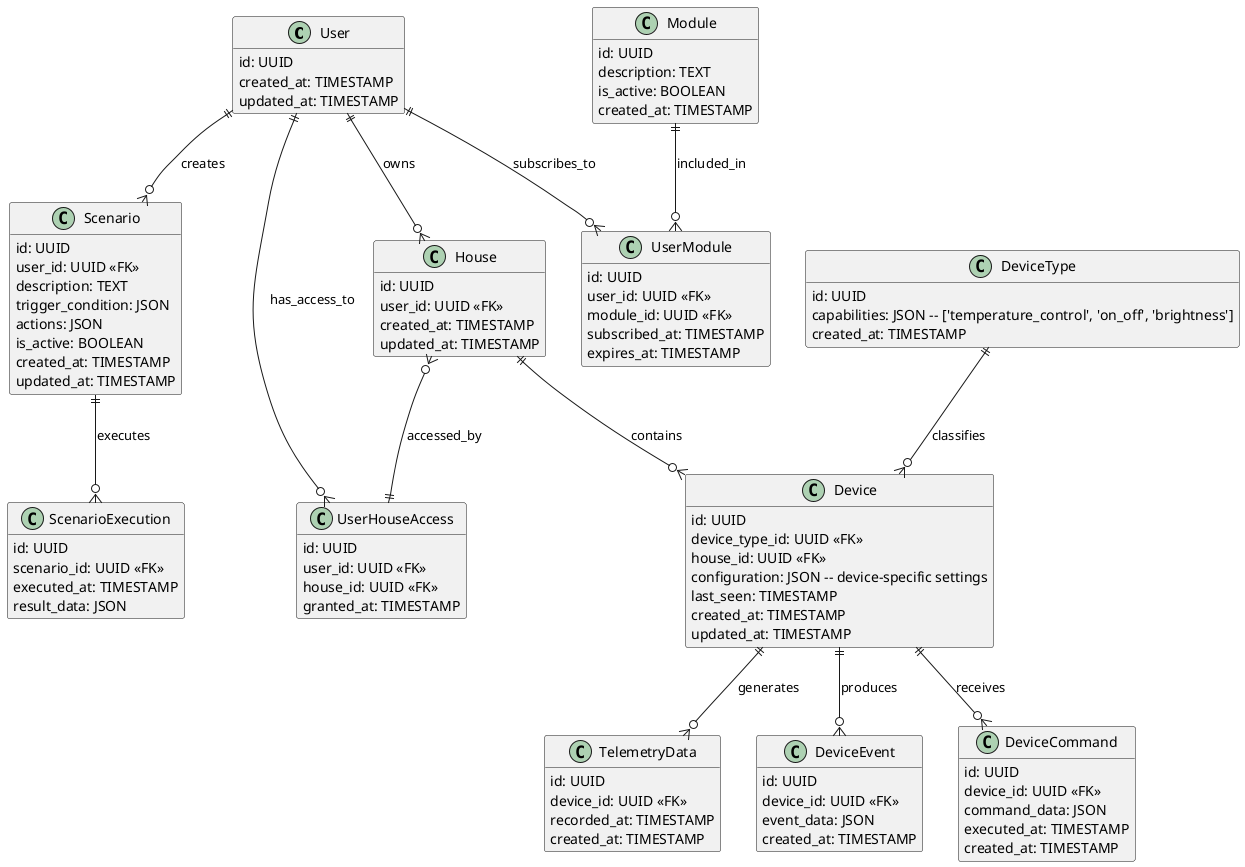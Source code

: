 plantuml
@startuml SmartHome ER Diagram
!define ENTITY class
!define PRIMARY_KEY {field}
!define FOREIGN_KEY {method}

hide methods
hide empty members

' ========== CORE ENTITIES ==========

ENTITY User {
  PRIMARY_KEY id: UUID
  email: VARCHAR(255)
  password_hash: VARCHAR(255)
  first_name: VARCHAR(100)
  last_name: VARCHAR(100)
  phone: VARCHAR(20)
  created_at: TIMESTAMP
  updated_at: TIMESTAMP
  status: VARCHAR(20) -- 'active', 'inactive', 'suspended'
}

ENTITY House {
  PRIMARY_KEY id: UUID
  user_id: UUID <<FK>>
  name: VARCHAR(100)
  address: VARCHAR(500)
  city: VARCHAR(100)
  country: VARCHAR(100)
  timezone: VARCHAR(50)
  created_at: TIMESTAMP
  updated_at: TIMESTAMP
}

ENTITY DeviceType {
  PRIMARY_KEY id: UUID
  name: VARCHAR(100) -- 'thermostat', 'smart_bulb', 'camera'
  category: VARCHAR(50) -- 'heating', 'lighting', 'security'
  manufacturer: VARCHAR(100)
  model: VARCHAR(100)
  capabilities: JSON -- ['temperature_control', 'on_off', 'brightness']
  protocol: VARCHAR(50) -- 'mqtt', 'http', 'zigbee'
  created_at: TIMESTAMP
}

ENTITY Device {
  PRIMARY_KEY id: UUID
  device_type_id: UUID <<FK>>
  house_id: UUID <<FK>>
  name: VARCHAR(100)
  serial_number: VARCHAR(100)
  location: VARCHAR(200) -- 'living_room', 'bedroom', 'kitchen'
  status: VARCHAR(20) -- 'online', 'offline', 'error'
  configuration: JSON -- device-specific settings
  last_seen: TIMESTAMP
  created_at: TIMESTAMP
  updated_at: TIMESTAMP
}

ENTITY Module {
  PRIMARY_KEY id: UUID
  name: VARCHAR(100) -- 'heating', 'lighting', 'security'
  description: TEXT
  price_monthly: DECIMAL(10,2)
  is_active: BOOLEAN
  created_at: TIMESTAMP
}

' ========== TELEMETRY & MONITORING ==========

ENTITY TelemetryData {
  PRIMARY_KEY id: UUID
  device_id: UUID <<FK>>
  metric_type: VARCHAR(50) -- 'temperature', 'humidity', 'power_consumption'
  value: DECIMAL(10,4)
  unit: VARCHAR(20) -- 'celsius', 'percent', 'watt'
  recorded_at: TIMESTAMP
  created_at: TIMESTAMP
}

ENTITY DeviceEvent {
  PRIMARY_KEY id: UUID
  device_id: UUID <<FK>>
  event_type: VARCHAR(50) -- 'status_change', 'error', 'command_executed'
  event_data: JSON
  severity: VARCHAR(20) -- 'info', 'warning', 'error'
  created_at: TIMESTAMP
}

' ========== AUTOMATION & SCENARIOS ==========

ENTITY Scenario {
  PRIMARY_KEY id: UUID
  user_id: UUID <<FK>>
  name: VARCHAR(100)
  description: TEXT
  trigger_condition: JSON
  actions: JSON
  is_active: BOOLEAN
  created_at: TIMESTAMP
  updated_at: TIMESTAMP
}

ENTITY ScenarioExecution {
  PRIMARY_KEY id: UUID
  scenario_id: UUID <<FK>>
  trigger_event: VARCHAR(100)
  status: VARCHAR(20) -- 'success', 'failed', 'running'
  executed_at: TIMESTAMP
  result_data: JSON
}

' ========== SUBSCRIPTION & ACCESS CONTROL ==========

ENTITY UserModule {
  PRIMARY_KEY id: UUID
  user_id: UUID <<FK>>
  module_id: UUID <<FK>>
  subscribed_at: TIMESTAMP
  expires_at: TIMESTAMP
  status: VARCHAR(20) -- 'active', 'expired', 'cancelled'
}

ENTITY UserHouseAccess {
  PRIMARY_KEY id: UUID
  user_id: UUID <<FK>>
  house_id: UUID <<FK>>
  access_level: VARCHAR(20) -- 'owner', 'admin', 'viewer'
  granted_at: TIMESTAMP
}

' ========== COMMAND HISTORY ==========

ENTITY DeviceCommand {
  PRIMARY_KEY id: UUID
  device_id: UUID <<FK>>
  command_type: VARCHAR(50) -- 'turn_on', 'turn_off', 'set_temperature'
  command_data: JSON
  status: VARCHAR(20) -- 'pending', 'executed', 'failed'
  executed_at: TIMESTAMP
  created_at: TIMESTAMP
}

' ========== RELATIONSHIPS ==========

' User relationships
User ||--o{ House : owns
User ||--o{ UserModule : subscribes_to
User ||--o{ UserHouseAccess : has_access_to
User ||--o{ Scenario : creates

' House relationships
House ||--o{ Device : contains
House }o--|| UserHouseAccess : accessed_by

' DeviceType relationships
DeviceType ||--o{ Device : classifies

' Device relationships
Device ||--o{ TelemetryData : generates
Device ||--o{ DeviceEvent : produces
Device ||--o{ DeviceCommand : receives

' Module relationships
Module ||--o{ UserModule : included_in

' Scenario relationships
Scenario ||--o{ ScenarioExecution : executes

@enduml